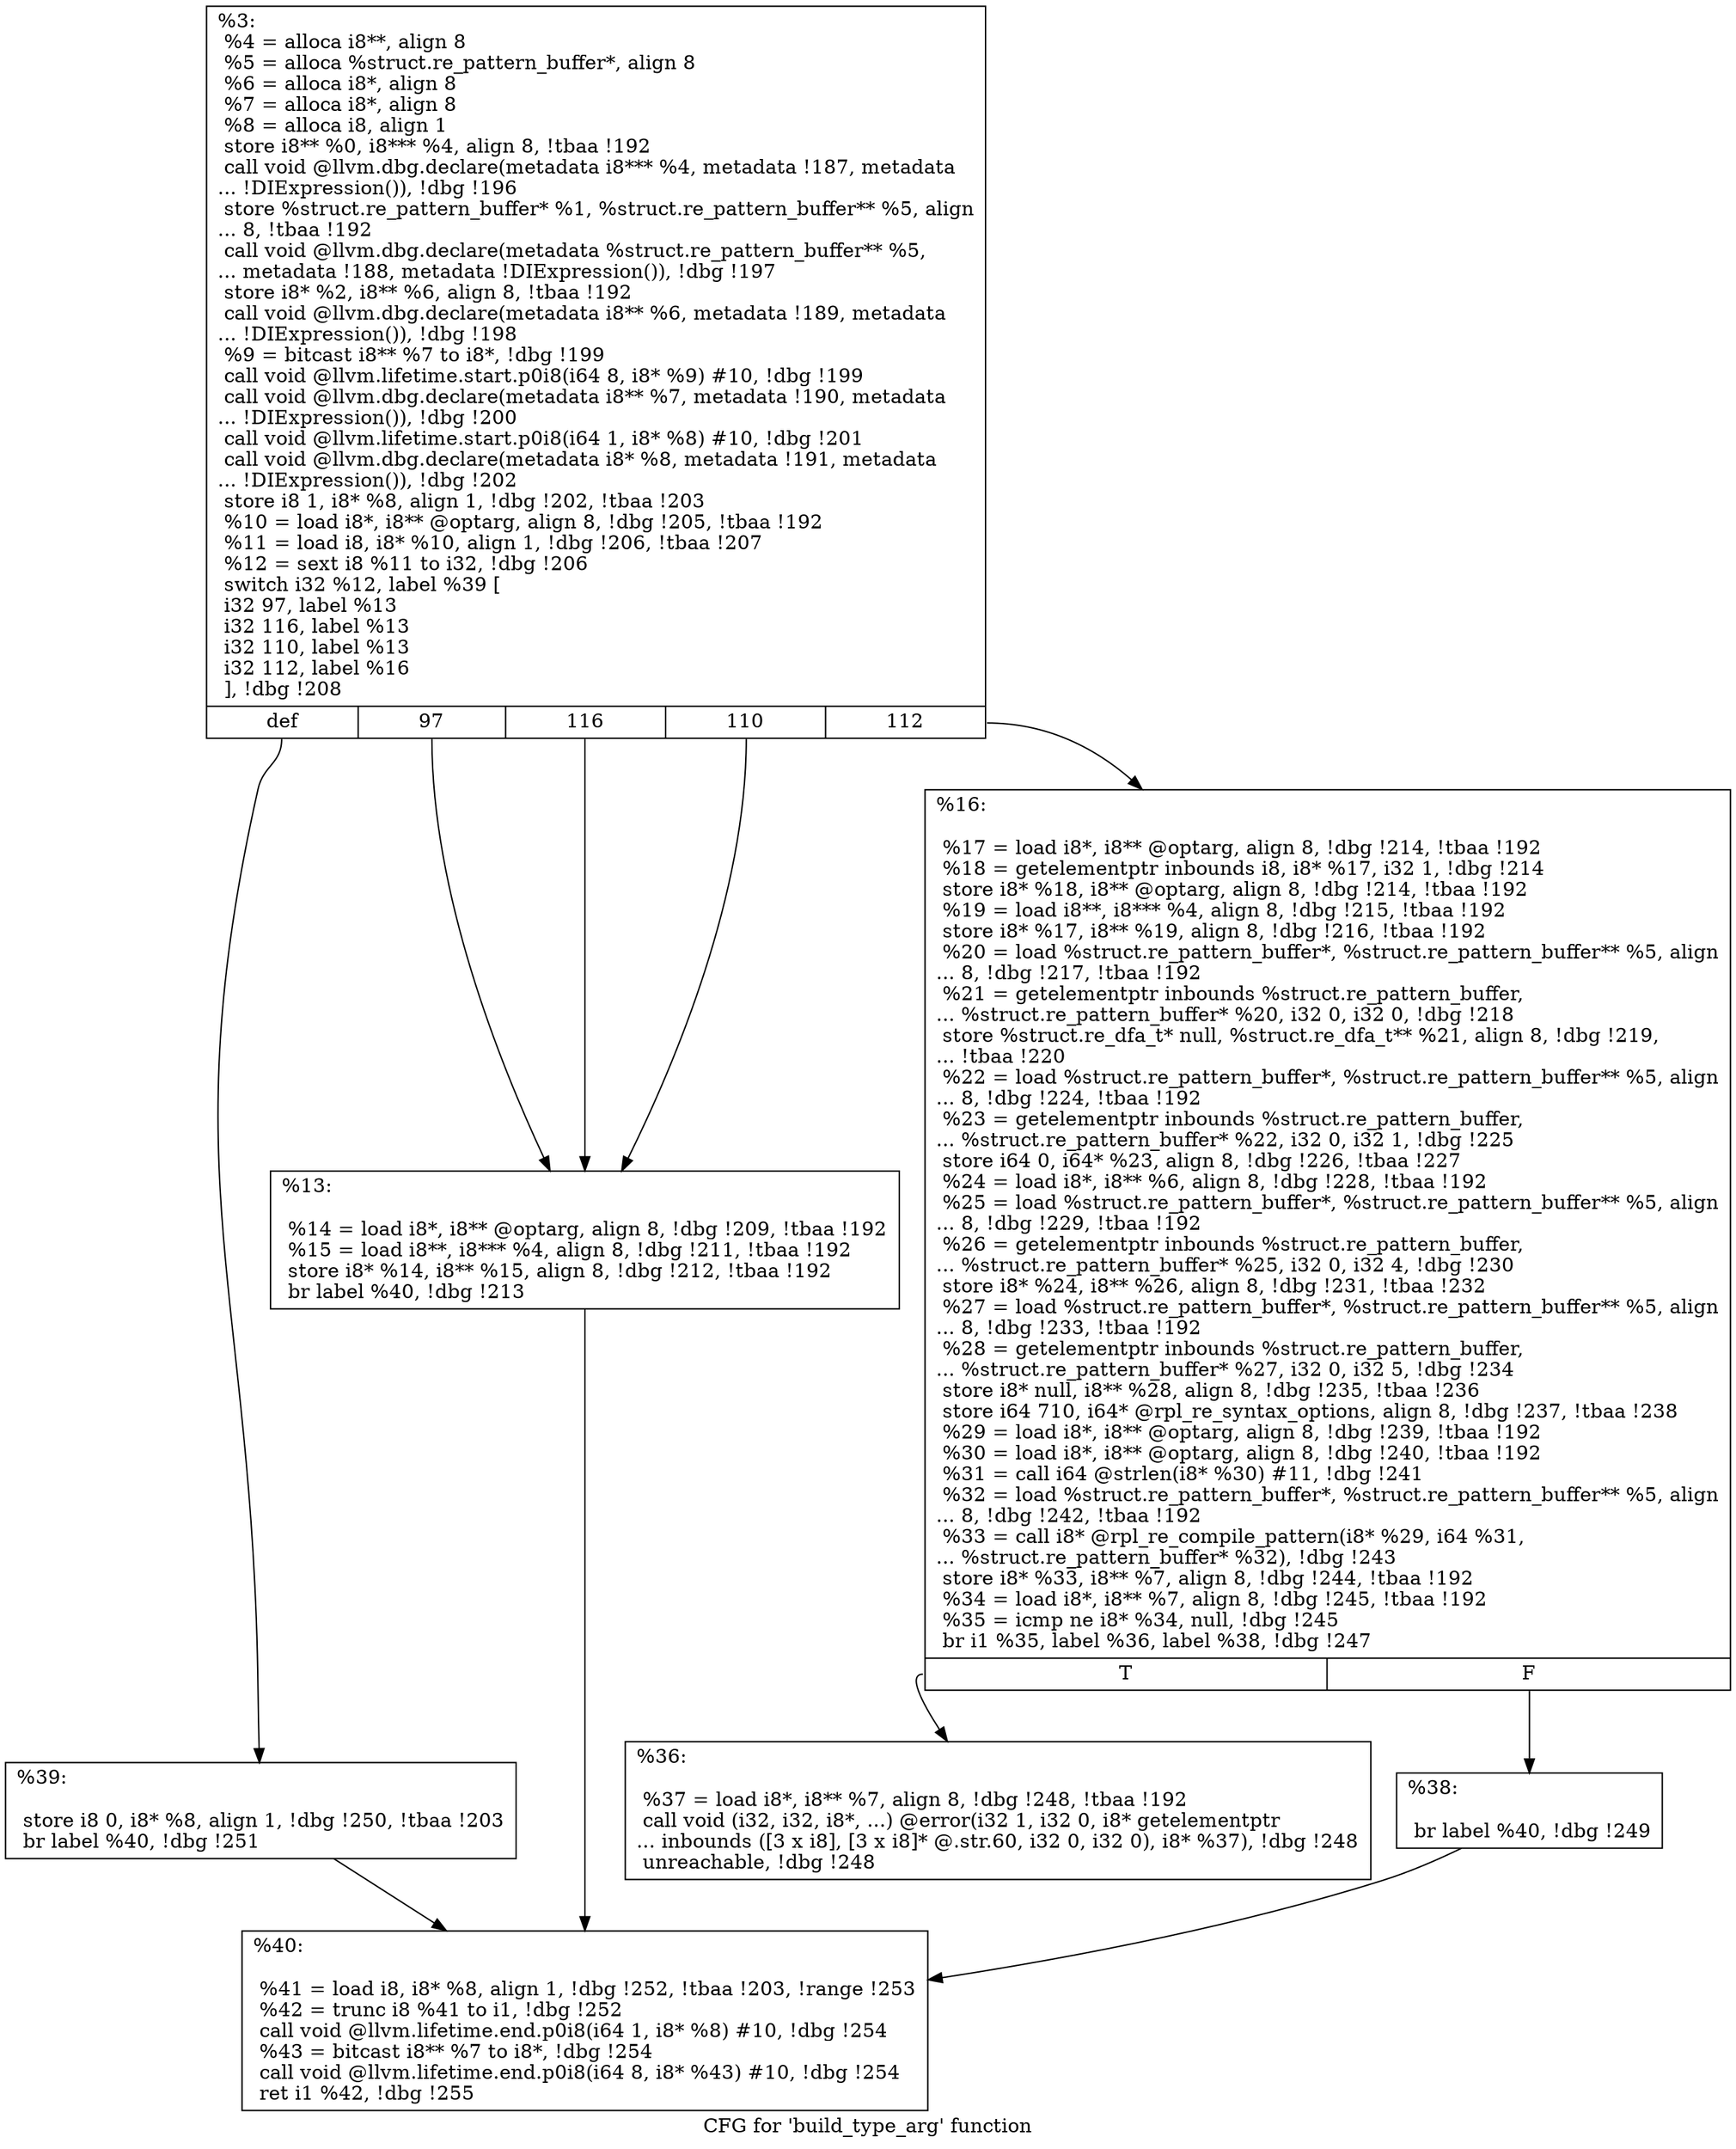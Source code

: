digraph "CFG for 'build_type_arg' function" {
	label="CFG for 'build_type_arg' function";

	Node0xf2f410 [shape=record,label="{%3:\l  %4 = alloca i8**, align 8\l  %5 = alloca %struct.re_pattern_buffer*, align 8\l  %6 = alloca i8*, align 8\l  %7 = alloca i8*, align 8\l  %8 = alloca i8, align 1\l  store i8** %0, i8*** %4, align 8, !tbaa !192\l  call void @llvm.dbg.declare(metadata i8*** %4, metadata !187, metadata\l... !DIExpression()), !dbg !196\l  store %struct.re_pattern_buffer* %1, %struct.re_pattern_buffer** %5, align\l... 8, !tbaa !192\l  call void @llvm.dbg.declare(metadata %struct.re_pattern_buffer** %5,\l... metadata !188, metadata !DIExpression()), !dbg !197\l  store i8* %2, i8** %6, align 8, !tbaa !192\l  call void @llvm.dbg.declare(metadata i8** %6, metadata !189, metadata\l... !DIExpression()), !dbg !198\l  %9 = bitcast i8** %7 to i8*, !dbg !199\l  call void @llvm.lifetime.start.p0i8(i64 8, i8* %9) #10, !dbg !199\l  call void @llvm.dbg.declare(metadata i8** %7, metadata !190, metadata\l... !DIExpression()), !dbg !200\l  call void @llvm.lifetime.start.p0i8(i64 1, i8* %8) #10, !dbg !201\l  call void @llvm.dbg.declare(metadata i8* %8, metadata !191, metadata\l... !DIExpression()), !dbg !202\l  store i8 1, i8* %8, align 1, !dbg !202, !tbaa !203\l  %10 = load i8*, i8** @optarg, align 8, !dbg !205, !tbaa !192\l  %11 = load i8, i8* %10, align 1, !dbg !206, !tbaa !207\l  %12 = sext i8 %11 to i32, !dbg !206\l  switch i32 %12, label %39 [\l    i32 97, label %13\l    i32 116, label %13\l    i32 110, label %13\l    i32 112, label %16\l  ], !dbg !208\l|{<s0>def|<s1>97|<s2>116|<s3>110|<s4>112}}"];
	Node0xf2f410:s0 -> Node0xf17ea0;
	Node0xf2f410:s1 -> Node0xf17d60;
	Node0xf2f410:s2 -> Node0xf17d60;
	Node0xf2f410:s3 -> Node0xf17d60;
	Node0xf2f410:s4 -> Node0xf17db0;
	Node0xf17d60 [shape=record,label="{%13:\l\l  %14 = load i8*, i8** @optarg, align 8, !dbg !209, !tbaa !192\l  %15 = load i8**, i8*** %4, align 8, !dbg !211, !tbaa !192\l  store i8* %14, i8** %15, align 8, !dbg !212, !tbaa !192\l  br label %40, !dbg !213\l}"];
	Node0xf17d60 -> Node0xf17ef0;
	Node0xf17db0 [shape=record,label="{%16:\l\l  %17 = load i8*, i8** @optarg, align 8, !dbg !214, !tbaa !192\l  %18 = getelementptr inbounds i8, i8* %17, i32 1, !dbg !214\l  store i8* %18, i8** @optarg, align 8, !dbg !214, !tbaa !192\l  %19 = load i8**, i8*** %4, align 8, !dbg !215, !tbaa !192\l  store i8* %17, i8** %19, align 8, !dbg !216, !tbaa !192\l  %20 = load %struct.re_pattern_buffer*, %struct.re_pattern_buffer** %5, align\l... 8, !dbg !217, !tbaa !192\l  %21 = getelementptr inbounds %struct.re_pattern_buffer,\l... %struct.re_pattern_buffer* %20, i32 0, i32 0, !dbg !218\l  store %struct.re_dfa_t* null, %struct.re_dfa_t** %21, align 8, !dbg !219,\l... !tbaa !220\l  %22 = load %struct.re_pattern_buffer*, %struct.re_pattern_buffer** %5, align\l... 8, !dbg !224, !tbaa !192\l  %23 = getelementptr inbounds %struct.re_pattern_buffer,\l... %struct.re_pattern_buffer* %22, i32 0, i32 1, !dbg !225\l  store i64 0, i64* %23, align 8, !dbg !226, !tbaa !227\l  %24 = load i8*, i8** %6, align 8, !dbg !228, !tbaa !192\l  %25 = load %struct.re_pattern_buffer*, %struct.re_pattern_buffer** %5, align\l... 8, !dbg !229, !tbaa !192\l  %26 = getelementptr inbounds %struct.re_pattern_buffer,\l... %struct.re_pattern_buffer* %25, i32 0, i32 4, !dbg !230\l  store i8* %24, i8** %26, align 8, !dbg !231, !tbaa !232\l  %27 = load %struct.re_pattern_buffer*, %struct.re_pattern_buffer** %5, align\l... 8, !dbg !233, !tbaa !192\l  %28 = getelementptr inbounds %struct.re_pattern_buffer,\l... %struct.re_pattern_buffer* %27, i32 0, i32 5, !dbg !234\l  store i8* null, i8** %28, align 8, !dbg !235, !tbaa !236\l  store i64 710, i64* @rpl_re_syntax_options, align 8, !dbg !237, !tbaa !238\l  %29 = load i8*, i8** @optarg, align 8, !dbg !239, !tbaa !192\l  %30 = load i8*, i8** @optarg, align 8, !dbg !240, !tbaa !192\l  %31 = call i64 @strlen(i8* %30) #11, !dbg !241\l  %32 = load %struct.re_pattern_buffer*, %struct.re_pattern_buffer** %5, align\l... 8, !dbg !242, !tbaa !192\l  %33 = call i8* @rpl_re_compile_pattern(i8* %29, i64 %31,\l... %struct.re_pattern_buffer* %32), !dbg !243\l  store i8* %33, i8** %7, align 8, !dbg !244, !tbaa !192\l  %34 = load i8*, i8** %7, align 8, !dbg !245, !tbaa !192\l  %35 = icmp ne i8* %34, null, !dbg !245\l  br i1 %35, label %36, label %38, !dbg !247\l|{<s0>T|<s1>F}}"];
	Node0xf17db0:s0 -> Node0xf17e00;
	Node0xf17db0:s1 -> Node0xf17e50;
	Node0xf17e00 [shape=record,label="{%36:\l\l  %37 = load i8*, i8** %7, align 8, !dbg !248, !tbaa !192\l  call void (i32, i32, i8*, ...) @error(i32 1, i32 0, i8* getelementptr\l... inbounds ([3 x i8], [3 x i8]* @.str.60, i32 0, i32 0), i8* %37), !dbg !248\l  unreachable, !dbg !248\l}"];
	Node0xf17e50 [shape=record,label="{%38:\l\l  br label %40, !dbg !249\l}"];
	Node0xf17e50 -> Node0xf17ef0;
	Node0xf17ea0 [shape=record,label="{%39:\l\l  store i8 0, i8* %8, align 1, !dbg !250, !tbaa !203\l  br label %40, !dbg !251\l}"];
	Node0xf17ea0 -> Node0xf17ef0;
	Node0xf17ef0 [shape=record,label="{%40:\l\l  %41 = load i8, i8* %8, align 1, !dbg !252, !tbaa !203, !range !253\l  %42 = trunc i8 %41 to i1, !dbg !252\l  call void @llvm.lifetime.end.p0i8(i64 1, i8* %8) #10, !dbg !254\l  %43 = bitcast i8** %7 to i8*, !dbg !254\l  call void @llvm.lifetime.end.p0i8(i64 8, i8* %43) #10, !dbg !254\l  ret i1 %42, !dbg !255\l}"];
}
